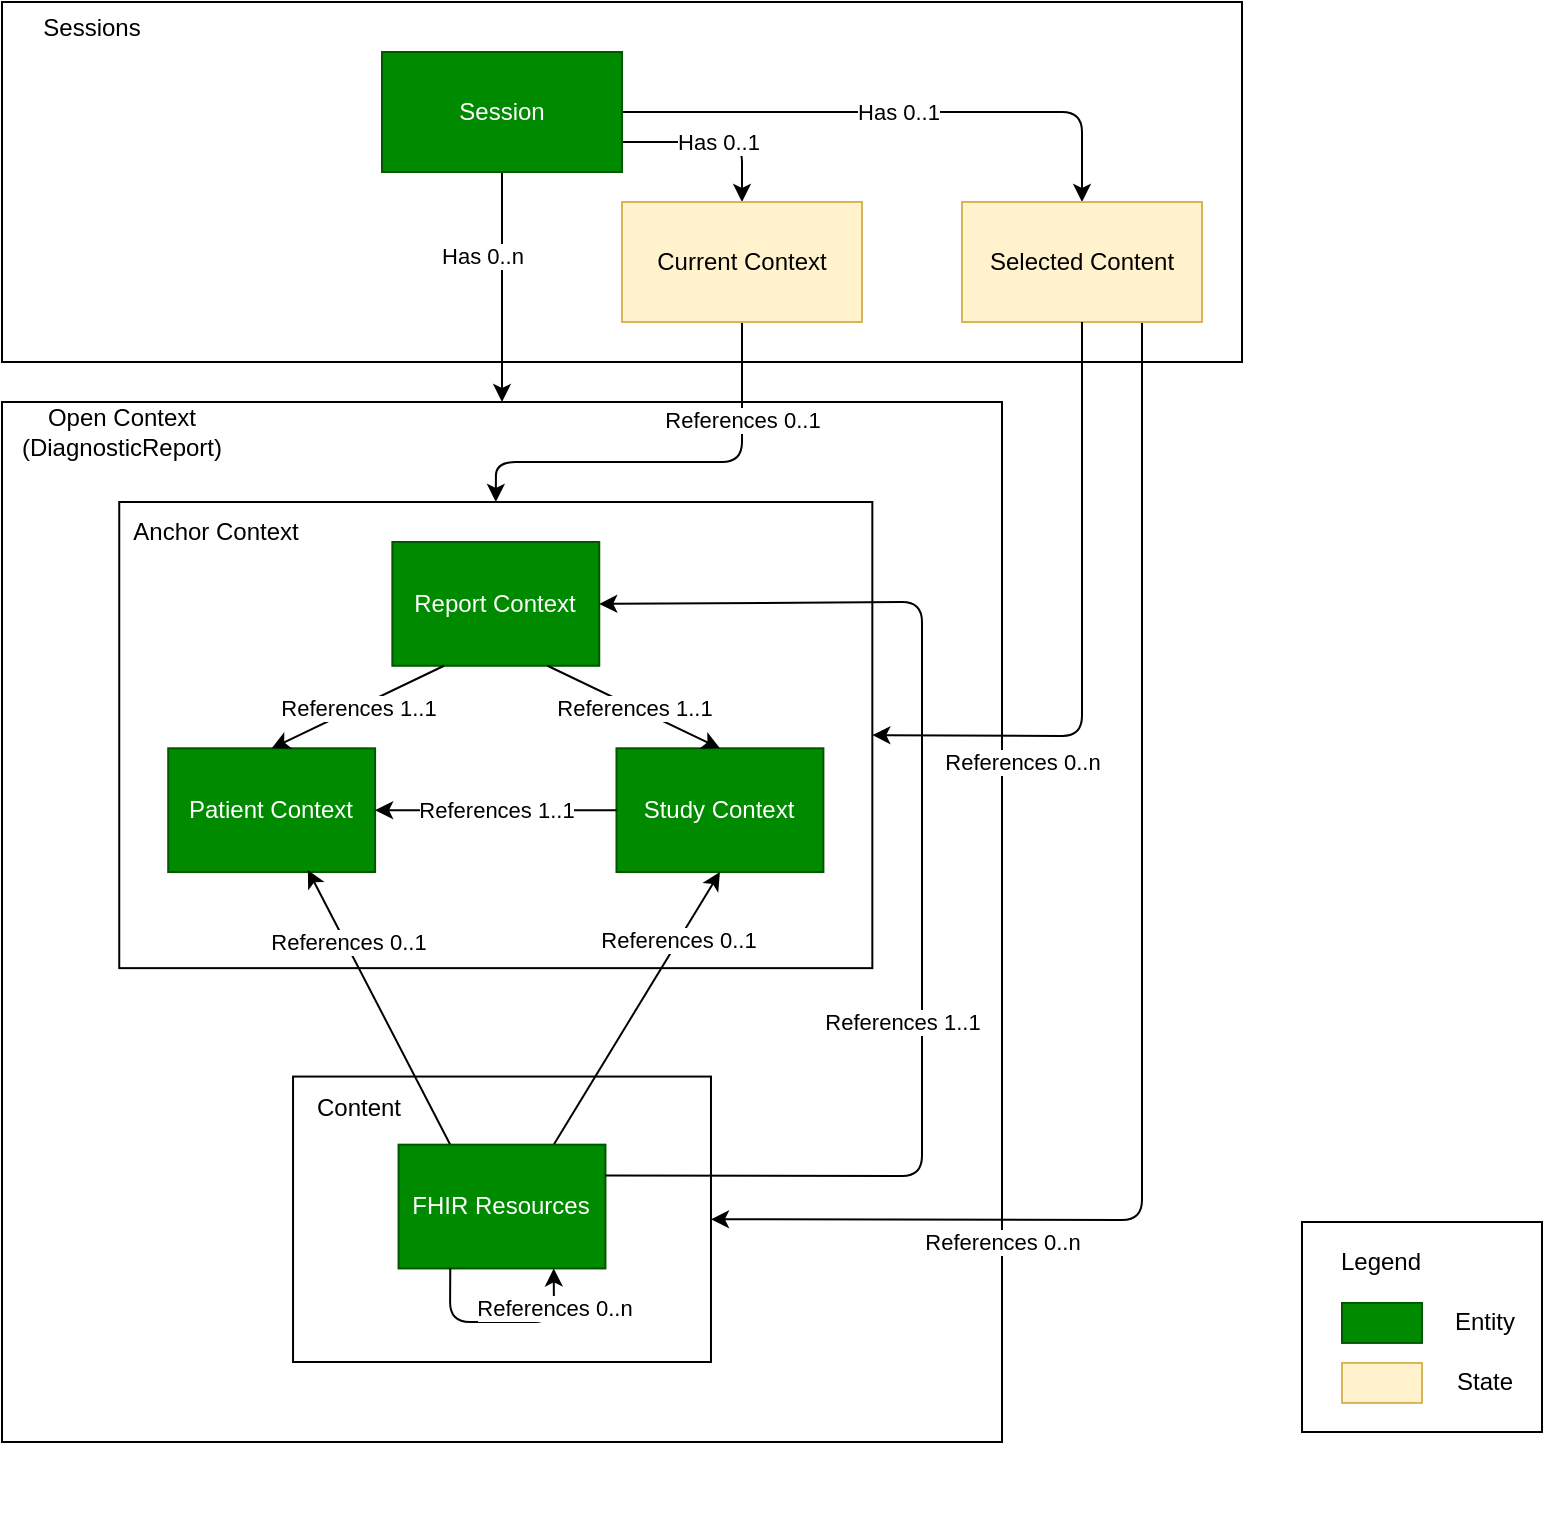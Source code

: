 <mxfile>
    <diagram id="u37TdR3Up0tB3ALFowDp" name="Data Model">
        <mxGraphModel dx="1713" dy="473" grid="1" gridSize="10" guides="1" tooltips="1" connect="1" arrows="1" fold="1" page="1" pageScale="1" pageWidth="850" pageHeight="1100" math="0" shadow="0">
            <root>
                <mxCell id="0"/>
                <mxCell id="1" parent="0"/>
                <mxCell id="88" value="" style="rounded=0;whiteSpace=wrap;html=1;" vertex="1" parent="1">
                    <mxGeometry x="380" y="710" width="120" height="105" as="geometry"/>
                </mxCell>
                <mxCell id="62" value="" style="group" parent="1" vertex="1" connectable="0">
                    <mxGeometry x="-270" y="300" width="500" height="557" as="geometry"/>
                </mxCell>
                <mxCell id="58" value="" style="rounded=0;whiteSpace=wrap;html=1;fillColor=none;" parent="62" vertex="1">
                    <mxGeometry width="500" height="520" as="geometry"/>
                </mxCell>
                <mxCell id="80" value="" style="group" parent="62" vertex="1" connectable="0">
                    <mxGeometry x="58.62" y="50.0" width="376.55" height="233.07" as="geometry"/>
                </mxCell>
                <mxCell id="77" value="" style="rounded=0;whiteSpace=wrap;html=1;fillColor=none;" parent="80" vertex="1">
                    <mxGeometry width="376.55" height="233.07" as="geometry"/>
                </mxCell>
                <mxCell id="9" value="Report Context" style="whiteSpace=wrap;html=1;rounded=0;fillColor=#008a00;fontColor=#ffffff;strokeColor=#005700;" parent="80" vertex="1">
                    <mxGeometry x="136.554" y="19.998" width="103.448" height="61.889" as="geometry"/>
                </mxCell>
                <mxCell id="66" value="Study Context" style="whiteSpace=wrap;html=1;rounded=0;fillColor=#008a00;fontColor=#ffffff;strokeColor=#005700;" parent="80" vertex="1">
                    <mxGeometry x="248.623" y="123.146" width="103.448" height="61.889" as="geometry"/>
                </mxCell>
                <mxCell id="67" value="Patient Context" style="whiteSpace=wrap;html=1;rounded=0;fillColor=#008a00;fontColor=#ffffff;strokeColor=#005700;" parent="80" vertex="1">
                    <mxGeometry x="24.485" y="123.146" width="103.448" height="61.889" as="geometry"/>
                </mxCell>
                <mxCell id="78" value="Anchor Context" style="text;html=1;strokeColor=none;fillColor=none;align=center;verticalAlign=middle;whiteSpace=wrap;rounded=0;" parent="80" vertex="1">
                    <mxGeometry width="95.86" height="30.94" as="geometry"/>
                </mxCell>
                <mxCell id="69" value="References 1..1" style="edgeStyle=none;html=1;exitX=0.75;exitY=1;exitDx=0;exitDy=0;entryX=0.5;entryY=0;entryDx=0;entryDy=0;startArrow=none;startFill=0;endArrow=classic;endFill=1;" parent="80" source="9" target="66" edge="1">
                    <mxGeometry relative="1" as="geometry"/>
                </mxCell>
                <mxCell id="70" value="References 1..1" style="edgeStyle=none;html=1;exitX=0;exitY=0.5;exitDx=0;exitDy=0;entryX=1;entryY=0.5;entryDx=0;entryDy=0;startArrow=none;startFill=0;endArrow=classic;endFill=1;" parent="80" source="66" target="67" edge="1">
                    <mxGeometry relative="1" as="geometry"/>
                </mxCell>
                <mxCell id="68" value="References 1..1" style="edgeStyle=none;html=1;exitX=0.25;exitY=1;exitDx=0;exitDy=0;entryX=0.5;entryY=0;entryDx=0;entryDy=0;startArrow=none;startFill=0;endArrow=classic;endFill=1;" parent="80" source="9" target="67" edge="1">
                    <mxGeometry relative="1" as="geometry"/>
                </mxCell>
                <mxCell id="59" value="Open Context (DiagnosticReport)" style="text;html=1;strokeColor=none;fillColor=none;align=center;verticalAlign=middle;whiteSpace=wrap;rounded=0;" parent="62" vertex="1">
                    <mxGeometry width="120" height="30.94" as="geometry"/>
                </mxCell>
                <mxCell id="71" style="edgeStyle=none;html=1;exitX=0.5;exitY=1;exitDx=0;exitDy=0;entryX=0.75;entryY=0;entryDx=0;entryDy=0;startArrow=classic;startFill=1;endArrow=none;endFill=0;" parent="62" source="66" target="26" edge="1">
                    <mxGeometry relative="1" as="geometry"/>
                </mxCell>
                <mxCell id="72" value="References 0..1" style="edgeLabel;html=1;align=center;verticalAlign=middle;resizable=0;points=[];" parent="71" vertex="1" connectable="0">
                    <mxGeometry x="-0.5" relative="1" as="geometry">
                        <mxPoint as="offset"/>
                    </mxGeometry>
                </mxCell>
                <mxCell id="60" value="" style="rounded=0;whiteSpace=wrap;html=1;fillColor=none;" parent="62" vertex="1">
                    <mxGeometry x="145.52" y="337.28" width="208.97" height="142.72" as="geometry"/>
                </mxCell>
                <mxCell id="73" style="edgeStyle=none;html=1;exitX=0.25;exitY=0;exitDx=0;exitDy=0;entryX=0.675;entryY=0.983;entryDx=0;entryDy=0;entryPerimeter=0;startArrow=none;startFill=0;endArrow=classic;endFill=1;" parent="62" source="26" target="67" edge="1">
                    <mxGeometry relative="1" as="geometry"/>
                </mxCell>
                <mxCell id="74" value="References 0..1" style="edgeLabel;html=1;align=center;verticalAlign=middle;resizable=0;points=[];" parent="73" vertex="1" connectable="0">
                    <mxGeometry x="0.325" y="-2" relative="1" as="geometry">
                        <mxPoint x="-6" y="-10" as="offset"/>
                    </mxGeometry>
                </mxCell>
                <mxCell id="26" value="FHIR Resources" style="whiteSpace=wrap;html=1;rounded=0;fillColor=#008a00;fontColor=#ffffff;strokeColor=#005700;" parent="62" vertex="1">
                    <mxGeometry x="198.274" y="371.333" width="103.448" height="61.889" as="geometry"/>
                </mxCell>
                <mxCell id="61" value="Content" style="text;html=1;strokeColor=none;fillColor=none;align=center;verticalAlign=middle;whiteSpace=wrap;rounded=0;" parent="62" vertex="1">
                    <mxGeometry x="146.55" y="337.28" width="63.45" height="30.94" as="geometry"/>
                </mxCell>
                <mxCell id="53" value="References 1..1" style="edgeStyle=none;html=1;entryX=1;entryY=0.5;entryDx=0;entryDy=0;startArrow=none;startFill=0;endArrow=classic;endFill=1;exitX=1;exitY=0.25;exitDx=0;exitDy=0;" parent="62" source="26" target="9" edge="1">
                    <mxGeometry x="-0.224" y="10" relative="1" as="geometry">
                        <Array as="points">
                            <mxPoint x="460" y="387"/>
                            <mxPoint x="460" y="100"/>
                        </Array>
                        <mxPoint as="offset"/>
                    </mxGeometry>
                </mxCell>
                <mxCell id="75" style="edgeStyle=none;html=1;exitX=0.25;exitY=1;exitDx=0;exitDy=0;entryX=0.75;entryY=1;entryDx=0;entryDy=0;startArrow=none;startFill=0;endArrow=classic;endFill=1;" parent="62" source="26" target="26" edge="1">
                    <mxGeometry relative="1" as="geometry">
                        <Array as="points">
                            <mxPoint x="224" y="460"/>
                            <mxPoint x="276" y="460"/>
                        </Array>
                    </mxGeometry>
                </mxCell>
                <mxCell id="76" value="References 0..n" style="edgeLabel;html=1;align=center;verticalAlign=middle;resizable=0;points=[];" parent="75" vertex="1" connectable="0">
                    <mxGeometry x="0.643" relative="1" as="geometry">
                        <mxPoint as="offset"/>
                    </mxGeometry>
                </mxCell>
                <mxCell id="T2Ju3RkK-9prqdYgOsgE-97" value="" style="rounded=0;whiteSpace=wrap;html=1;fillColor=none;" parent="1" vertex="1">
                    <mxGeometry x="-270" y="100" width="620" height="180" as="geometry"/>
                </mxCell>
                <mxCell id="7" value="" style="edgeStyle=none;html=1;entryX=0.5;entryY=0;entryDx=0;entryDy=0;" parent="1" source="3" target="58" edge="1">
                    <mxGeometry relative="1" as="geometry"/>
                </mxCell>
                <mxCell id="8" value="Has 0..n" style="edgeLabel;html=1;align=center;verticalAlign=middle;resizable=0;points=[];" parent="7" vertex="1" connectable="0">
                    <mxGeometry x="-0.25" y="4" relative="1" as="geometry">
                        <mxPoint x="-14" y="-1" as="offset"/>
                    </mxGeometry>
                </mxCell>
                <mxCell id="35" style="edgeStyle=none;html=1;exitX=1;exitY=0.75;exitDx=0;exitDy=0;entryX=0.5;entryY=0;entryDx=0;entryDy=0;" parent="1" source="3" target="24" edge="1">
                    <mxGeometry relative="1" as="geometry">
                        <Array as="points">
                            <mxPoint x="100" y="170"/>
                        </Array>
                    </mxGeometry>
                </mxCell>
                <mxCell id="45" value="Has 0..1" style="edgeLabel;html=1;align=center;verticalAlign=middle;resizable=0;points=[];" parent="35" vertex="1" connectable="0">
                    <mxGeometry x="0.053" relative="1" as="geometry">
                        <mxPoint as="offset"/>
                    </mxGeometry>
                </mxCell>
                <mxCell id="Kga4_0DMdmYmjc2Gxt2p-82" value="Has 0..1" style="edgeStyle=none;html=1;exitX=1;exitY=0.5;exitDx=0;exitDy=0;entryX=0.5;entryY=0;entryDx=0;entryDy=0;startArrow=none;startFill=0;endArrow=classic;endFill=1;" parent="1" source="3" target="ShL6OGzyEPJJIIMobuB--70" edge="1">
                    <mxGeometry relative="1" as="geometry">
                        <Array as="points">
                            <mxPoint x="270" y="155"/>
                        </Array>
                    </mxGeometry>
                </mxCell>
                <mxCell id="3" value="Session" style="rounded=0;whiteSpace=wrap;html=1;fillColor=#008a00;fontColor=#ffffff;strokeColor=#005700;" parent="1" vertex="1">
                    <mxGeometry x="-80" y="125" width="120" height="60" as="geometry"/>
                </mxCell>
                <mxCell id="81" value="References 0..1" style="edgeStyle=none;html=1;exitX=0.5;exitY=1;exitDx=0;exitDy=0;entryX=0.5;entryY=0;entryDx=0;entryDy=0;" parent="1" source="24" target="77" edge="1">
                    <mxGeometry x="-0.53" relative="1" as="geometry">
                        <Array as="points">
                            <mxPoint x="100" y="330"/>
                            <mxPoint x="-23" y="330"/>
                        </Array>
                        <mxPoint y="-1" as="offset"/>
                    </mxGeometry>
                </mxCell>
                <mxCell id="24" value="Current Context" style="whiteSpace=wrap;html=1;rounded=0;fillColor=#fff2cc;strokeColor=#d6b656;" parent="1" vertex="1">
                    <mxGeometry x="40" y="200" width="120" height="60" as="geometry"/>
                </mxCell>
                <mxCell id="ShL6OGzyEPJJIIMobuB--71" value="References 0..n" style="edgeStyle=none;html=1;startArrow=classic;startFill=1;endArrow=none;endFill=0;exitX=1;exitY=0.5;exitDx=0;exitDy=0;entryX=0.75;entryY=1;entryDx=0;entryDy=0;" parent="1" source="60" target="ShL6OGzyEPJJIIMobuB--70" edge="1">
                    <mxGeometry x="-0.561" y="-11" relative="1" as="geometry">
                        <mxPoint x="360" y="755" as="targetPoint"/>
                        <Array as="points">
                            <mxPoint x="300" y="709"/>
                            <mxPoint x="300" y="480"/>
                        </Array>
                        <mxPoint as="offset"/>
                    </mxGeometry>
                </mxCell>
                <mxCell id="ShL6OGzyEPJJIIMobuB--70" value="Selected Content" style="whiteSpace=wrap;html=1;fillColor=#fff2cc;strokeColor=#d6b656;rounded=0;" parent="1" vertex="1">
                    <mxGeometry x="210" y="200" width="120" height="60" as="geometry"/>
                </mxCell>
                <mxCell id="T2Ju3RkK-9prqdYgOsgE-98" value="Sessions" style="text;html=1;strokeColor=none;fillColor=none;align=center;verticalAlign=middle;whiteSpace=wrap;rounded=0;" parent="1" vertex="1">
                    <mxGeometry x="-270" y="100" width="90" height="25.94" as="geometry"/>
                </mxCell>
                <mxCell id="82" value="References 0..n" style="edgeStyle=none;html=1;startArrow=classic;startFill=1;endArrow=none;endFill=0;exitX=1;exitY=0.5;exitDx=0;exitDy=0;entryX=0.5;entryY=1;entryDx=0;entryDy=0;" parent="1" source="77" target="ShL6OGzyEPJJIIMobuB--70" edge="1">
                    <mxGeometry x="-0.52" y="-13" relative="1" as="geometry">
                        <mxPoint x="280" y="270" as="targetPoint"/>
                        <Array as="points">
                            <mxPoint x="270" y="467"/>
                        </Array>
                        <mxPoint as="offset"/>
                        <mxPoint x="94.49" y="718.64" as="sourcePoint"/>
                    </mxGeometry>
                </mxCell>
                <mxCell id="83" value="" style="rounded=0;whiteSpace=wrap;html=1;fillColor=#008a00;fontColor=#ffffff;strokeColor=#005700;" vertex="1" parent="1">
                    <mxGeometry x="400" y="750.47" width="40" height="20" as="geometry"/>
                </mxCell>
                <mxCell id="84" value="Entity" style="text;html=1;strokeColor=none;fillColor=none;align=center;verticalAlign=middle;whiteSpace=wrap;rounded=0;" vertex="1" parent="1">
                    <mxGeometry x="440.0" y="745" width="63.45" height="30.94" as="geometry"/>
                </mxCell>
                <mxCell id="85" value="" style="whiteSpace=wrap;html=1;rounded=0;fillColor=#fff2cc;strokeColor=#d6b656;" vertex="1" parent="1">
                    <mxGeometry x="400" y="780.47" width="40" height="20" as="geometry"/>
                </mxCell>
                <mxCell id="86" value="State" style="text;html=1;strokeColor=none;fillColor=none;align=center;verticalAlign=middle;whiteSpace=wrap;rounded=0;" vertex="1" parent="1">
                    <mxGeometry x="440.0" y="775" width="63.45" height="30.94" as="geometry"/>
                </mxCell>
                <mxCell id="87" value="Legend" style="text;html=1;strokeColor=none;fillColor=none;align=center;verticalAlign=middle;whiteSpace=wrap;rounded=0;" vertex="1" parent="1">
                    <mxGeometry x="388.27" y="714.06" width="63.45" height="30.94" as="geometry"/>
                </mxCell>
            </root>
        </mxGraphModel>
    </diagram>
    <diagram id="REENpzGBm39CdS1Fk5RU" name="Interaction Model">
        <mxGraphModel dx="1288" dy="1554" grid="1" gridSize="10" guides="1" tooltips="1" connect="1" arrows="1" fold="1" page="1" pageScale="1" pageWidth="850" pageHeight="1100" math="0" shadow="0">
            <root>
                <mxCell id="0"/>
                <mxCell id="1" parent="0"/>
                <mxCell id="uQy_RtOWi2RNMos_5whO-6" value="Send Event (WSS)" style="edgeStyle=none;html=1;exitX=1.007;exitY=0.319;exitDx=0;exitDy=0;entryX=-0.008;entryY=0.292;entryDx=0;entryDy=0;startArrow=none;startFill=0;endArrow=classic;endFill=1;exitPerimeter=0;entryPerimeter=0;" parent="1" edge="1">
                    <mxGeometry relative="1" as="geometry">
                        <mxPoint x="291.47" y="70.79" as="sourcePoint"/>
                        <mxPoint x="568.56" y="69.9" as="targetPoint"/>
                    </mxGeometry>
                </mxCell>
                <mxCell id="yhTjSWiZqmDCel7jHeYI-11" value="Subscribe / Unsubscribe (HTTPS)" style="edgeStyle=none;html=1;entryX=-0.019;entryY=0.111;entryDx=0;entryDy=0;startArrow=classic;startFill=1;endArrow=none;endFill=0;entryPerimeter=0;exitX=1.007;exitY=0.173;exitDx=0;exitDy=0;exitPerimeter=0;" parent="1" source="CS6DWMl4JMOBhloM0IUo-4" target="yhTjSWiZqmDCel7jHeYI-7" edge="1">
                    <mxGeometry relative="1" as="geometry"/>
                </mxCell>
                <mxCell id="CS6DWMl4JMOBhloM0IUo-4" value="Hub" style="rounded=1;whiteSpace=wrap;html=1;fillColor=#1ba1e2;fontColor=#ffffff;strokeColor=#006EAF;" parent="1" vertex="1">
                    <mxGeometry x="80" y="-80" width="210" height="410" as="geometry"/>
                </mxCell>
                <mxCell id="uQy_RtOWi2RNMos_5whO-8" value="Launch 0..n" style="edgeStyle=none;html=1;entryX=0.5;entryY=0;entryDx=0;entryDy=0;startArrow=none;startFill=0;endArrow=classic;endFill=1;exitX=0.5;exitY=0;exitDx=0;exitDy=0;" parent="1" source="yhTjSWiZqmDCel7jHeYI-8" target="yhTjSWiZqmDCel7jHeYI-7" edge="1">
                    <mxGeometry relative="1" as="geometry">
                        <Array as="points">
                            <mxPoint x="-270" y="-110"/>
                            <mxPoint x="70" y="-110"/>
                            <mxPoint x="660" y="-110"/>
                        </Array>
                        <mxPoint x="-240" y="-50" as="sourcePoint"/>
                        <mxPoint x="402.5" y="-60" as="targetPoint"/>
                    </mxGeometry>
                </mxCell>
                <mxCell id="yhTjSWiZqmDCel7jHeYI-3" value="Subscribe / Unsubscribe (HTTPS)" style="edgeStyle=none;html=1;exitX=1.006;exitY=0.108;exitDx=0;exitDy=0;entryX=-0.005;entryY=0.171;entryDx=0;entryDy=0;startArrow=none;startFill=0;endArrow=classic;endFill=1;exitPerimeter=0;entryPerimeter=0;" parent="1" source="yhTjSWiZqmDCel7jHeYI-8" target="CS6DWMl4JMOBhloM0IUo-4" edge="1">
                    <mxGeometry relative="1" as="geometry">
                        <mxPoint x="-180" y="10" as="sourcePoint"/>
                        <Array as="points">
                            <mxPoint x="-100" y="-10"/>
                        </Array>
                    </mxGeometry>
                </mxCell>
                <mxCell id="yhTjSWiZqmDCel7jHeYI-6" value="" style="group" parent="1" vertex="1" connectable="0">
                    <mxGeometry x="115" y="180" width="140" height="80" as="geometry"/>
                </mxCell>
                <mxCell id="yhTjSWiZqmDCel7jHeYI-1" value="Sessions" style="whiteSpace=wrap;html=1;rounded=0;fillColor=#008a00;fontColor=#ffffff;strokeColor=#005700;" parent="yhTjSWiZqmDCel7jHeYI-6" vertex="1">
                    <mxGeometry y="20" width="120" height="60" as="geometry"/>
                </mxCell>
                <mxCell id="yhTjSWiZqmDCel7jHeYI-4" value="Sessions" style="whiteSpace=wrap;html=1;rounded=0;fillColor=#008a00;fontColor=#ffffff;strokeColor=#005700;" parent="yhTjSWiZqmDCel7jHeYI-6" vertex="1">
                    <mxGeometry x="10" y="10" width="120" height="60" as="geometry"/>
                </mxCell>
                <mxCell id="yhTjSWiZqmDCel7jHeYI-5" value="Sessions" style="whiteSpace=wrap;html=1;rounded=0;fillColor=#008a00;fontColor=#ffffff;strokeColor=#005700;" parent="yhTjSWiZqmDCel7jHeYI-6" vertex="1">
                    <mxGeometry x="20" width="120" height="60" as="geometry"/>
                </mxCell>
                <mxCell id="yhTjSWiZqmDCel7jHeYI-7" value="Synchronizing Application" style="whiteSpace=wrap;html=1;rounded=1;fillColor=#1ba1e2;fontColor=#ffffff;strokeColor=#006EAF;" parent="1" vertex="1">
                    <mxGeometry x="570" y="-45" width="180" height="325" as="geometry"/>
                </mxCell>
                <mxCell id="yhTjSWiZqmDCel7jHeYI-8" value="Driving Application" style="whiteSpace=wrap;html=1;rounded=1;fillColor=#1ba1e2;fontColor=#ffffff;strokeColor=#006EAF;" parent="1" vertex="1">
                    <mxGeometry x="-360" y="-45" width="180" height="325" as="geometry"/>
                </mxCell>
                <mxCell id="yhTjSWiZqmDCel7jHeYI-12" value="Update / Select Report Content (HTTPS)" style="edgeStyle=none;html=1;exitX=0;exitY=0.5;exitDx=0;exitDy=0;startArrow=none;startFill=0;endArrow=classic;endFill=1;entryX=1.002;entryY=0.707;entryDx=0;entryDy=0;entryPerimeter=0;" parent="1" source="yhTjSWiZqmDCel7jHeYI-9" edge="1">
                    <mxGeometry relative="1" as="geometry">
                        <mxPoint x="290.42" y="240.87" as="targetPoint"/>
                    </mxGeometry>
                </mxCell>
                <mxCell id="yhTjSWiZqmDCel7jHeYI-9" value="Content Creator" style="whiteSpace=wrap;html=1;rounded=1;fillColor=#dae8fc;strokeColor=#6c8ebf;" parent="1" vertex="1">
                    <mxGeometry x="600" y="220.5" width="120" height="41" as="geometry"/>
                </mxCell>
                <mxCell id="yhTjSWiZqmDCel7jHeYI-10" value="Content Creator" style="whiteSpace=wrap;html=1;rounded=1;fillColor=#dae8fc;strokeColor=#6c8ebf;" parent="1" vertex="1">
                    <mxGeometry x="-330" y="220.5" width="120" height="41" as="geometry"/>
                </mxCell>
                <mxCell id="uQy_RtOWi2RNMos_5whO-2" value="Update / Select Report Content (HTTPS)" style="edgeStyle=none;html=1;startArrow=none;startFill=0;endArrow=classic;endFill=1;entryX=-0.019;entryY=0.705;entryDx=0;entryDy=0;entryPerimeter=0;exitX=1;exitY=0.5;exitDx=0;exitDy=0;" parent="1" source="yhTjSWiZqmDCel7jHeYI-10" edge="1">
                    <mxGeometry relative="1" as="geometry">
                        <mxPoint x="-190" y="240" as="sourcePoint"/>
                        <mxPoint x="76.01" y="240.05" as="targetPoint"/>
                    </mxGeometry>
                </mxCell>
                <mxCell id="yhTjSWiZqmDCel7jHeYI-18" value="Send Event (WSS)" style="edgeStyle=none;html=1;exitX=1;exitY=0.5;exitDx=0;exitDy=0;startArrow=classic;startFill=1;endArrow=none;endFill=0;entryX=-0.002;entryY=0.317;entryDx=0;entryDy=0;entryPerimeter=0;" parent="1" edge="1">
                    <mxGeometry relative="1" as="geometry">
                        <mxPoint x="80.0" y="70.0" as="targetPoint"/>
                        <mxPoint x="-179.58" y="70.03" as="sourcePoint"/>
                        <mxPoint as="offset"/>
                    </mxGeometry>
                </mxCell>
                <mxCell id="yhTjSWiZqmDCel7jHeYI-22" value="Open / Close Report Context (HTTPS)" style="edgeStyle=none;html=1;entryX=-0.005;entryY=0.171;entryDx=0;entryDy=0;startArrow=none;startFill=0;endArrow=classic;endFill=1;entryPerimeter=0;" parent="1" edge="1">
                    <mxGeometry relative="1" as="geometry">
                        <mxPoint x="-180" y="191" as="sourcePoint"/>
                        <mxPoint x="77.87" y="191.11" as="targetPoint"/>
                        <Array as="points">
                            <mxPoint x="-101.08" y="191"/>
                        </Array>
                    </mxGeometry>
                </mxCell>
                <mxCell id="yhTjSWiZqmDCel7jHeYI-23" value="Get Current Context (HTTPS)" style="edgeStyle=none;html=1;entryX=-0.019;entryY=0.111;entryDx=0;entryDy=0;startArrow=classic;startFill=1;endArrow=none;endFill=0;entryPerimeter=0;exitX=1.007;exitY=0.173;exitDx=0;exitDy=0;exitPerimeter=0;" parent="1" edge="1">
                    <mxGeometry relative="1" as="geometry">
                        <mxPoint x="290.39" y="29.96" as="sourcePoint"/>
                        <mxPoint x="565.5" y="30.105" as="targetPoint"/>
                    </mxGeometry>
                </mxCell>
                <mxCell id="yhTjSWiZqmDCel7jHeYI-24" value="Get Current Context (HTTPS)" style="edgeStyle=none;html=1;exitX=1.006;exitY=0.108;exitDx=0;exitDy=0;entryX=-0.005;entryY=0.171;entryDx=0;entryDy=0;startArrow=none;startFill=0;endArrow=classic;endFill=1;exitPerimeter=0;entryPerimeter=0;" parent="1" edge="1">
                    <mxGeometry relative="1" as="geometry">
                        <mxPoint x="-180.0" y="29.13" as="sourcePoint"/>
                        <mxPoint x="77.87" y="29.14" as="targetPoint"/>
                        <Array as="points">
                            <mxPoint x="-101.08" y="29.03"/>
                        </Array>
                    </mxGeometry>
                </mxCell>
                <mxCell id="yhTjSWiZqmDCel7jHeYI-25" value="Send SyncError (HTTPS)" style="edgeStyle=none;html=1;entryX=-0.005;entryY=0.171;entryDx=0;entryDy=0;startArrow=none;startFill=0;endArrow=classic;endFill=1;entryPerimeter=0;" parent="1" edge="1">
                    <mxGeometry relative="1" as="geometry">
                        <mxPoint x="-179" y="118" as="sourcePoint"/>
                        <mxPoint x="78.87" y="118.11" as="targetPoint"/>
                        <Array as="points"/>
                    </mxGeometry>
                </mxCell>
                <mxCell id="yhTjSWiZqmDCel7jHeYI-27" value="Send SyncError Event (HTTPS)" style="edgeStyle=none;html=1;entryX=-0.019;entryY=0.111;entryDx=0;entryDy=0;startArrow=classic;startFill=1;endArrow=none;endFill=0;entryPerimeter=0;exitX=1.007;exitY=0.173;exitDx=0;exitDy=0;exitPerimeter=0;" parent="1" edge="1">
                    <mxGeometry relative="1" as="geometry">
                        <mxPoint x="290.0" y="117.0" as="sourcePoint"/>
                        <mxPoint x="565.11" y="117.145" as="targetPoint"/>
                    </mxGeometry>
                </mxCell>
                <mxCell id="yhTjSWiZqmDCel7jHeYI-28" value="Image Display" style="whiteSpace=wrap;html=1;rounded=1;fillColor=#dae8fc;strokeColor=#6c8ebf;" parent="1" vertex="1">
                    <mxGeometry x="-330" y="-40" width="120" height="41" as="geometry"/>
                </mxCell>
                <mxCell id="yhTjSWiZqmDCel7jHeYI-29" value="Report Creator" style="whiteSpace=wrap;html=1;rounded=1;fillColor=#dae8fc;strokeColor=#6c8ebf;" parent="1" vertex="1">
                    <mxGeometry x="-330" y="11" width="120" height="41" as="geometry"/>
                </mxCell>
                <mxCell id="yhTjSWiZqmDCel7jHeYI-30" value="Worklist Client" style="whiteSpace=wrap;html=1;rounded=1;fillColor=#dae8fc;strokeColor=#6c8ebf;" parent="1" vertex="1">
                    <mxGeometry x="-330" y="61" width="120" height="41" as="geometry"/>
                </mxCell>
                <mxCell id="yhTjSWiZqmDCel7jHeYI-31" value="All Actors&lt;br&gt;(Except Hub and Content Creator)" style="whiteSpace=wrap;html=1;rounded=1;fillColor=#dae8fc;strokeColor=#6c8ebf;" parent="1" vertex="1">
                    <mxGeometry x="600" y="-30" width="120" height="110" as="geometry"/>
                </mxCell>
            </root>
        </mxGraphModel>
    </diagram>
</mxfile>